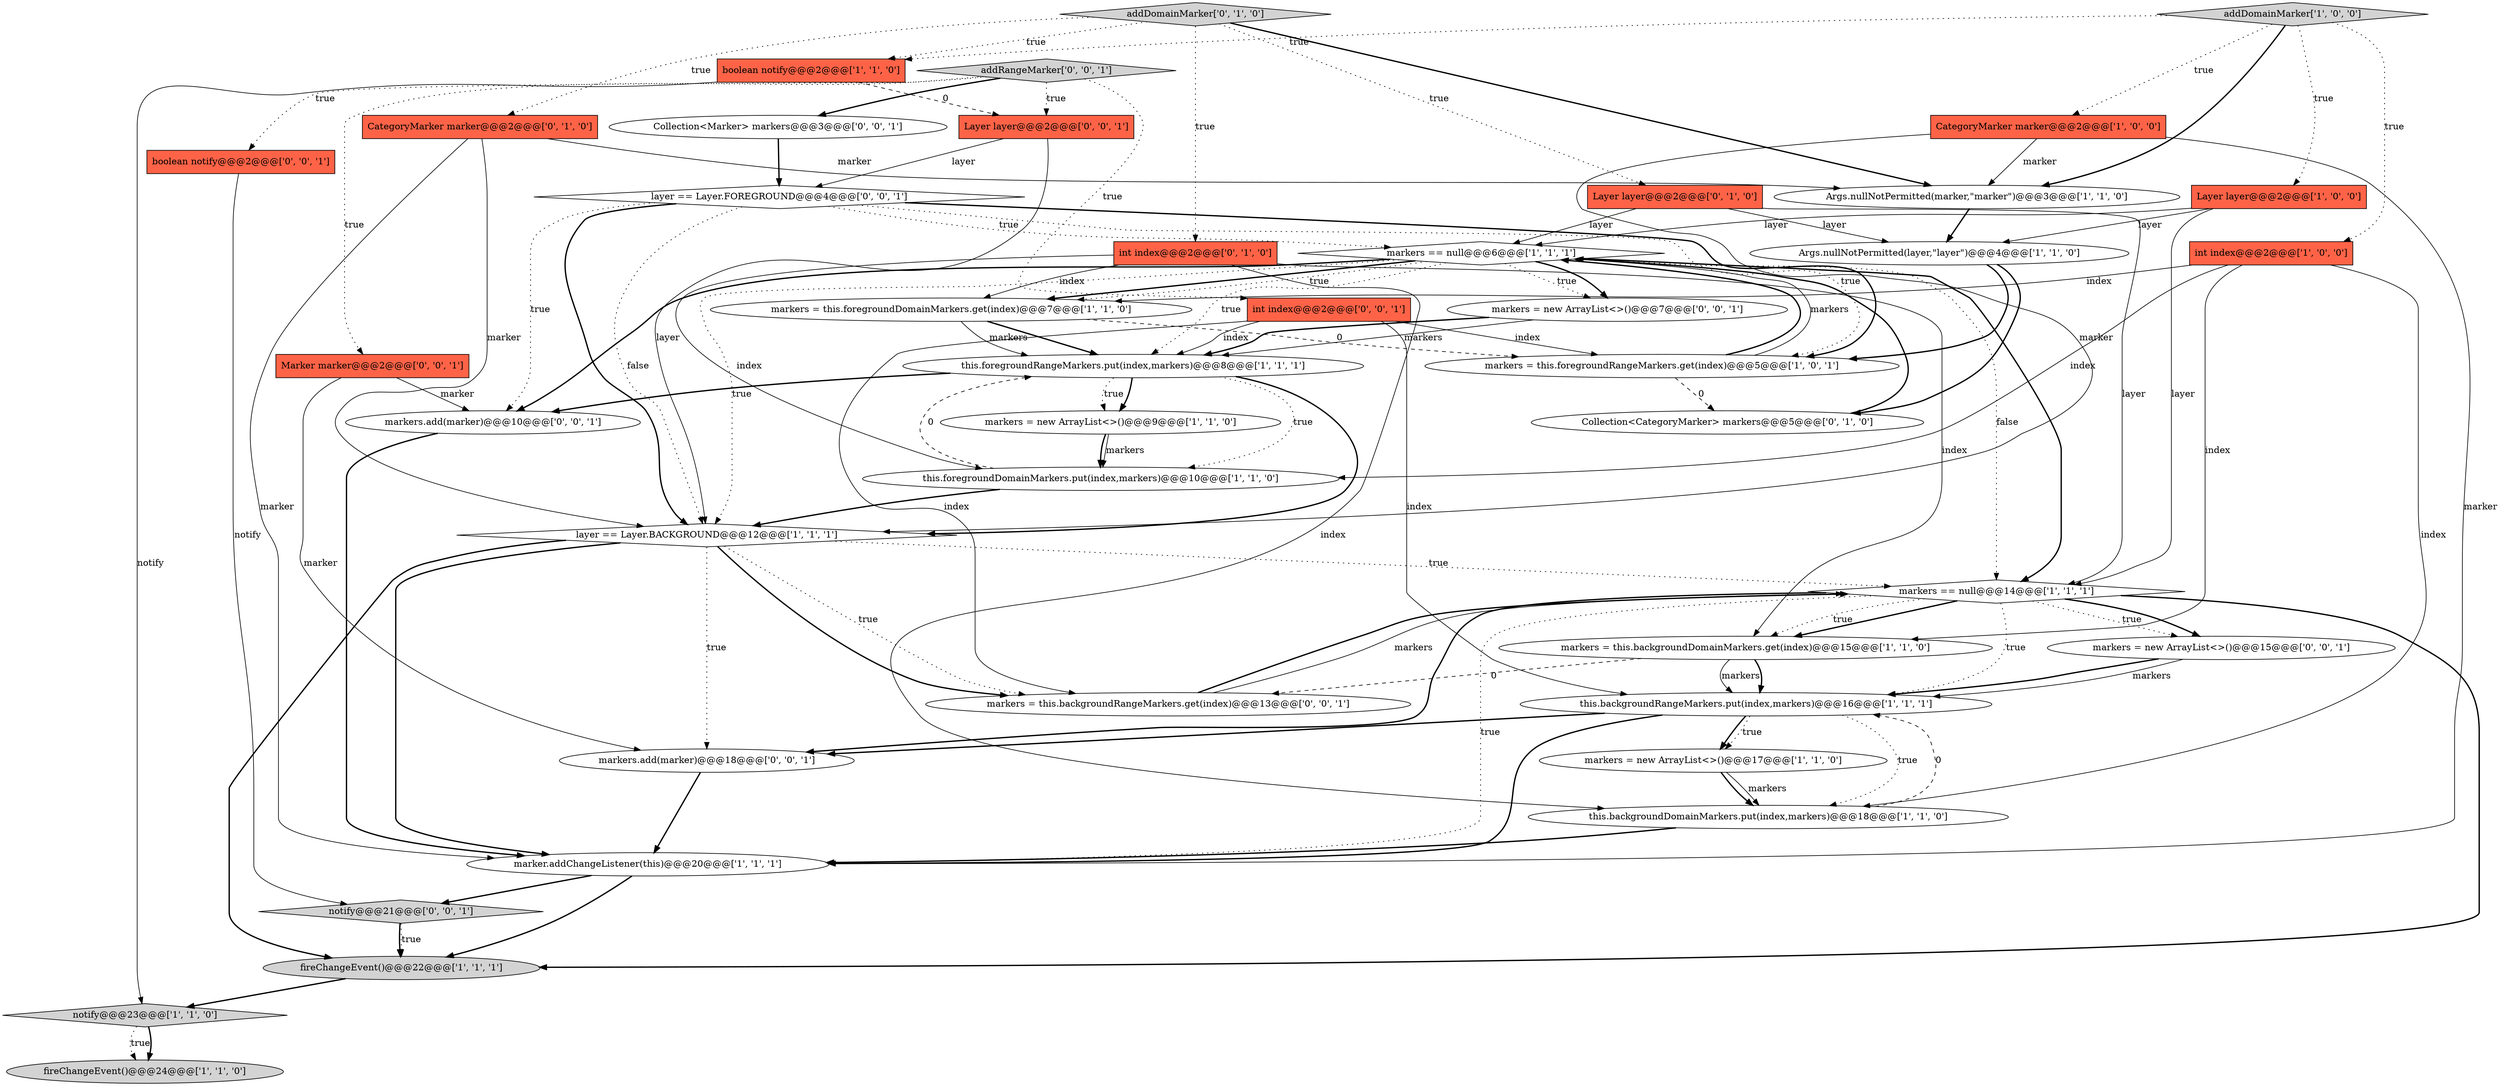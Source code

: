 digraph {
35 [style = filled, label = "Collection<Marker> markers@@@3@@@['0', '0', '1']", fillcolor = white, shape = ellipse image = "AAA0AAABBB3BBB"];
17 [style = filled, label = "markers == null@@@6@@@['1', '1', '1']", fillcolor = white, shape = diamond image = "AAA0AAABBB1BBB"];
33 [style = filled, label = "boolean notify@@@2@@@['0', '0', '1']", fillcolor = tomato, shape = box image = "AAA0AAABBB3BBB"];
9 [style = filled, label = "marker.addChangeListener(this)@@@20@@@['1', '1', '1']", fillcolor = white, shape = ellipse image = "AAA0AAABBB1BBB"];
6 [style = filled, label = "markers = new ArrayList<>()@@@9@@@['1', '1', '0']", fillcolor = white, shape = ellipse image = "AAA0AAABBB1BBB"];
15 [style = filled, label = "fireChangeEvent()@@@24@@@['1', '1', '0']", fillcolor = lightgray, shape = ellipse image = "AAA0AAABBB1BBB"];
30 [style = filled, label = "markers = new ArrayList<>()@@@15@@@['0', '0', '1']", fillcolor = white, shape = ellipse image = "AAA0AAABBB3BBB"];
0 [style = filled, label = "this.foregroundDomainMarkers.put(index,markers)@@@10@@@['1', '1', '0']", fillcolor = white, shape = ellipse image = "AAA0AAABBB1BBB"];
38 [style = filled, label = "Marker marker@@@2@@@['0', '0', '1']", fillcolor = tomato, shape = box image = "AAA0AAABBB3BBB"];
20 [style = filled, label = "markers = this.backgroundDomainMarkers.get(index)@@@15@@@['1', '1', '0']", fillcolor = white, shape = ellipse image = "AAA0AAABBB1BBB"];
19 [style = filled, label = "markers = new ArrayList<>()@@@17@@@['1', '1', '0']", fillcolor = white, shape = ellipse image = "AAA0AAABBB1BBB"];
3 [style = filled, label = "notify@@@23@@@['1', '1', '0']", fillcolor = lightgray, shape = diamond image = "AAA0AAABBB1BBB"];
40 [style = filled, label = "notify@@@21@@@['0', '0', '1']", fillcolor = lightgray, shape = diamond image = "AAA0AAABBB3BBB"];
5 [style = filled, label = "int index@@@2@@@['1', '0', '0']", fillcolor = tomato, shape = box image = "AAA0AAABBB1BBB"];
4 [style = filled, label = "Args.nullNotPermitted(layer,\"layer\")@@@4@@@['1', '1', '0']", fillcolor = white, shape = ellipse image = "AAA0AAABBB1BBB"];
2 [style = filled, label = "CategoryMarker marker@@@2@@@['1', '0', '0']", fillcolor = tomato, shape = box image = "AAA0AAABBB1BBB"];
23 [style = filled, label = "int index@@@2@@@['0', '1', '0']", fillcolor = tomato, shape = box image = "AAA0AAABBB2BBB"];
21 [style = filled, label = "markers = this.foregroundDomainMarkers.get(index)@@@7@@@['1', '1', '0']", fillcolor = white, shape = ellipse image = "AAA0AAABBB1BBB"];
32 [style = filled, label = "int index@@@2@@@['0', '0', '1']", fillcolor = tomato, shape = box image = "AAA0AAABBB3BBB"];
11 [style = filled, label = "fireChangeEvent()@@@22@@@['1', '1', '1']", fillcolor = lightgray, shape = ellipse image = "AAA0AAABBB1BBB"];
29 [style = filled, label = "markers.add(marker)@@@18@@@['0', '0', '1']", fillcolor = white, shape = ellipse image = "AAA0AAABBB3BBB"];
14 [style = filled, label = "markers = this.foregroundRangeMarkers.get(index)@@@5@@@['1', '0', '1']", fillcolor = white, shape = ellipse image = "AAA0AAABBB1BBB"];
25 [style = filled, label = "addDomainMarker['0', '1', '0']", fillcolor = lightgray, shape = diamond image = "AAA0AAABBB2BBB"];
27 [style = filled, label = "Collection<CategoryMarker> markers@@@5@@@['0', '1', '0']", fillcolor = white, shape = ellipse image = "AAA1AAABBB2BBB"];
1 [style = filled, label = "this.backgroundRangeMarkers.put(index,markers)@@@16@@@['1', '1', '1']", fillcolor = white, shape = ellipse image = "AAA0AAABBB1BBB"];
26 [style = filled, label = "Layer layer@@@2@@@['0', '1', '0']", fillcolor = tomato, shape = box image = "AAA0AAABBB2BBB"];
7 [style = filled, label = "markers == null@@@14@@@['1', '1', '1']", fillcolor = white, shape = diamond image = "AAA0AAABBB1BBB"];
8 [style = filled, label = "Args.nullNotPermitted(marker,\"marker\")@@@3@@@['1', '1', '0']", fillcolor = white, shape = ellipse image = "AAA0AAABBB1BBB"];
34 [style = filled, label = "addRangeMarker['0', '0', '1']", fillcolor = lightgray, shape = diamond image = "AAA0AAABBB3BBB"];
10 [style = filled, label = "this.backgroundDomainMarkers.put(index,markers)@@@18@@@['1', '1', '0']", fillcolor = white, shape = ellipse image = "AAA0AAABBB1BBB"];
13 [style = filled, label = "layer == Layer.BACKGROUND@@@12@@@['1', '1', '1']", fillcolor = white, shape = diamond image = "AAA0AAABBB1BBB"];
12 [style = filled, label = "addDomainMarker['1', '0', '0']", fillcolor = lightgray, shape = diamond image = "AAA0AAABBB1BBB"];
16 [style = filled, label = "Layer layer@@@2@@@['1', '0', '0']", fillcolor = tomato, shape = box image = "AAA0AAABBB1BBB"];
37 [style = filled, label = "layer == Layer.FOREGROUND@@@4@@@['0', '0', '1']", fillcolor = white, shape = diamond image = "AAA0AAABBB3BBB"];
39 [style = filled, label = "Layer layer@@@2@@@['0', '0', '1']", fillcolor = tomato, shape = box image = "AAA0AAABBB3BBB"];
18 [style = filled, label = "this.foregroundRangeMarkers.put(index,markers)@@@8@@@['1', '1', '1']", fillcolor = white, shape = ellipse image = "AAA0AAABBB1BBB"];
36 [style = filled, label = "markers = new ArrayList<>()@@@7@@@['0', '0', '1']", fillcolor = white, shape = ellipse image = "AAA0AAABBB3BBB"];
28 [style = filled, label = "markers = this.backgroundRangeMarkers.get(index)@@@13@@@['0', '0', '1']", fillcolor = white, shape = ellipse image = "AAA0AAABBB3BBB"];
31 [style = filled, label = "markers.add(marker)@@@10@@@['0', '0', '1']", fillcolor = white, shape = ellipse image = "AAA0AAABBB3BBB"];
22 [style = filled, label = "boolean notify@@@2@@@['1', '1', '0']", fillcolor = tomato, shape = box image = "AAA0AAABBB1BBB"];
24 [style = filled, label = "CategoryMarker marker@@@2@@@['0', '1', '0']", fillcolor = tomato, shape = box image = "AAA0AAABBB2BBB"];
13->29 [style = dotted, label="true"];
23->0 [style = solid, label="index"];
26->7 [style = solid, label="layer"];
24->9 [style = solid, label="marker"];
17->21 [style = bold, label=""];
32->14 [style = solid, label="index"];
20->1 [style = solid, label="markers"];
18->13 [style = bold, label=""];
16->4 [style = solid, label="layer"];
25->26 [style = dotted, label="true"];
25->22 [style = dotted, label="true"];
7->11 [style = bold, label=""];
20->1 [style = bold, label=""];
12->5 [style = dotted, label="true"];
36->18 [style = bold, label=""];
13->11 [style = bold, label=""];
21->18 [style = bold, label=""];
35->37 [style = bold, label=""];
7->29 [style = bold, label=""];
23->21 [style = solid, label="index"];
13->9 [style = bold, label=""];
17->36 [style = dotted, label="true"];
37->14 [style = dotted, label="true"];
0->18 [style = dashed, label="0"];
19->10 [style = solid, label="markers"];
14->27 [style = dashed, label="0"];
40->11 [style = bold, label=""];
5->20 [style = solid, label="index"];
17->7 [style = dotted, label="false"];
17->18 [style = dotted, label="true"];
5->21 [style = solid, label="index"];
14->17 [style = bold, label=""];
32->28 [style = solid, label="index"];
1->9 [style = bold, label=""];
36->18 [style = solid, label="markers"];
12->16 [style = dotted, label="true"];
9->40 [style = bold, label=""];
1->29 [style = bold, label=""];
17->13 [style = dotted, label="true"];
30->1 [style = solid, label="markers"];
32->1 [style = solid, label="index"];
13->28 [style = bold, label=""];
34->39 [style = dotted, label="true"];
22->3 [style = solid, label="notify"];
7->20 [style = bold, label=""];
5->10 [style = solid, label="index"];
20->28 [style = dashed, label="0"];
37->13 [style = bold, label=""];
5->0 [style = solid, label="index"];
26->17 [style = solid, label="layer"];
27->17 [style = bold, label=""];
23->20 [style = solid, label="index"];
21->14 [style = dashed, label="0"];
1->19 [style = dotted, label="true"];
18->31 [style = bold, label=""];
17->21 [style = dotted, label="true"];
34->35 [style = bold, label=""];
7->30 [style = dotted, label="true"];
39->13 [style = solid, label="layer"];
18->6 [style = bold, label=""];
6->0 [style = solid, label="markers"];
2->9 [style = solid, label="marker"];
11->3 [style = bold, label=""];
3->15 [style = dotted, label="true"];
38->31 [style = solid, label="marker"];
24->13 [style = solid, label="marker"];
33->40 [style = solid, label="notify"];
2->13 [style = solid, label="marker"];
24->8 [style = solid, label="marker"];
6->0 [style = bold, label=""];
4->27 [style = bold, label=""];
13->28 [style = dotted, label="true"];
7->1 [style = dotted, label="true"];
12->2 [style = dotted, label="true"];
22->39 [style = dashed, label="0"];
18->6 [style = dotted, label="true"];
16->7 [style = solid, label="layer"];
38->29 [style = solid, label="marker"];
17->36 [style = bold, label=""];
18->0 [style = dotted, label="true"];
40->11 [style = dotted, label="true"];
10->1 [style = dashed, label="0"];
30->1 [style = bold, label=""];
34->33 [style = dotted, label="true"];
17->7 [style = bold, label=""];
37->17 [style = dotted, label="true"];
39->37 [style = solid, label="layer"];
12->8 [style = bold, label=""];
2->8 [style = solid, label="marker"];
1->10 [style = dotted, label="true"];
29->9 [style = bold, label=""];
28->7 [style = bold, label=""];
34->38 [style = dotted, label="true"];
23->10 [style = solid, label="index"];
19->10 [style = bold, label=""];
9->11 [style = bold, label=""];
8->4 [style = bold, label=""];
31->9 [style = bold, label=""];
10->9 [style = bold, label=""];
14->17 [style = solid, label="markers"];
0->13 [style = bold, label=""];
7->9 [style = dotted, label="true"];
12->22 [style = dotted, label="true"];
16->17 [style = solid, label="layer"];
32->18 [style = solid, label="index"];
21->18 [style = solid, label="markers"];
34->32 [style = dotted, label="true"];
25->24 [style = dotted, label="true"];
37->13 [style = dotted, label="false"];
1->19 [style = bold, label=""];
3->15 [style = bold, label=""];
4->14 [style = bold, label=""];
25->8 [style = bold, label=""];
28->7 [style = solid, label="markers"];
37->31 [style = dotted, label="true"];
26->4 [style = solid, label="layer"];
7->20 [style = dotted, label="true"];
25->23 [style = dotted, label="true"];
13->7 [style = dotted, label="true"];
7->30 [style = bold, label=""];
17->31 [style = bold, label=""];
37->14 [style = bold, label=""];
}
